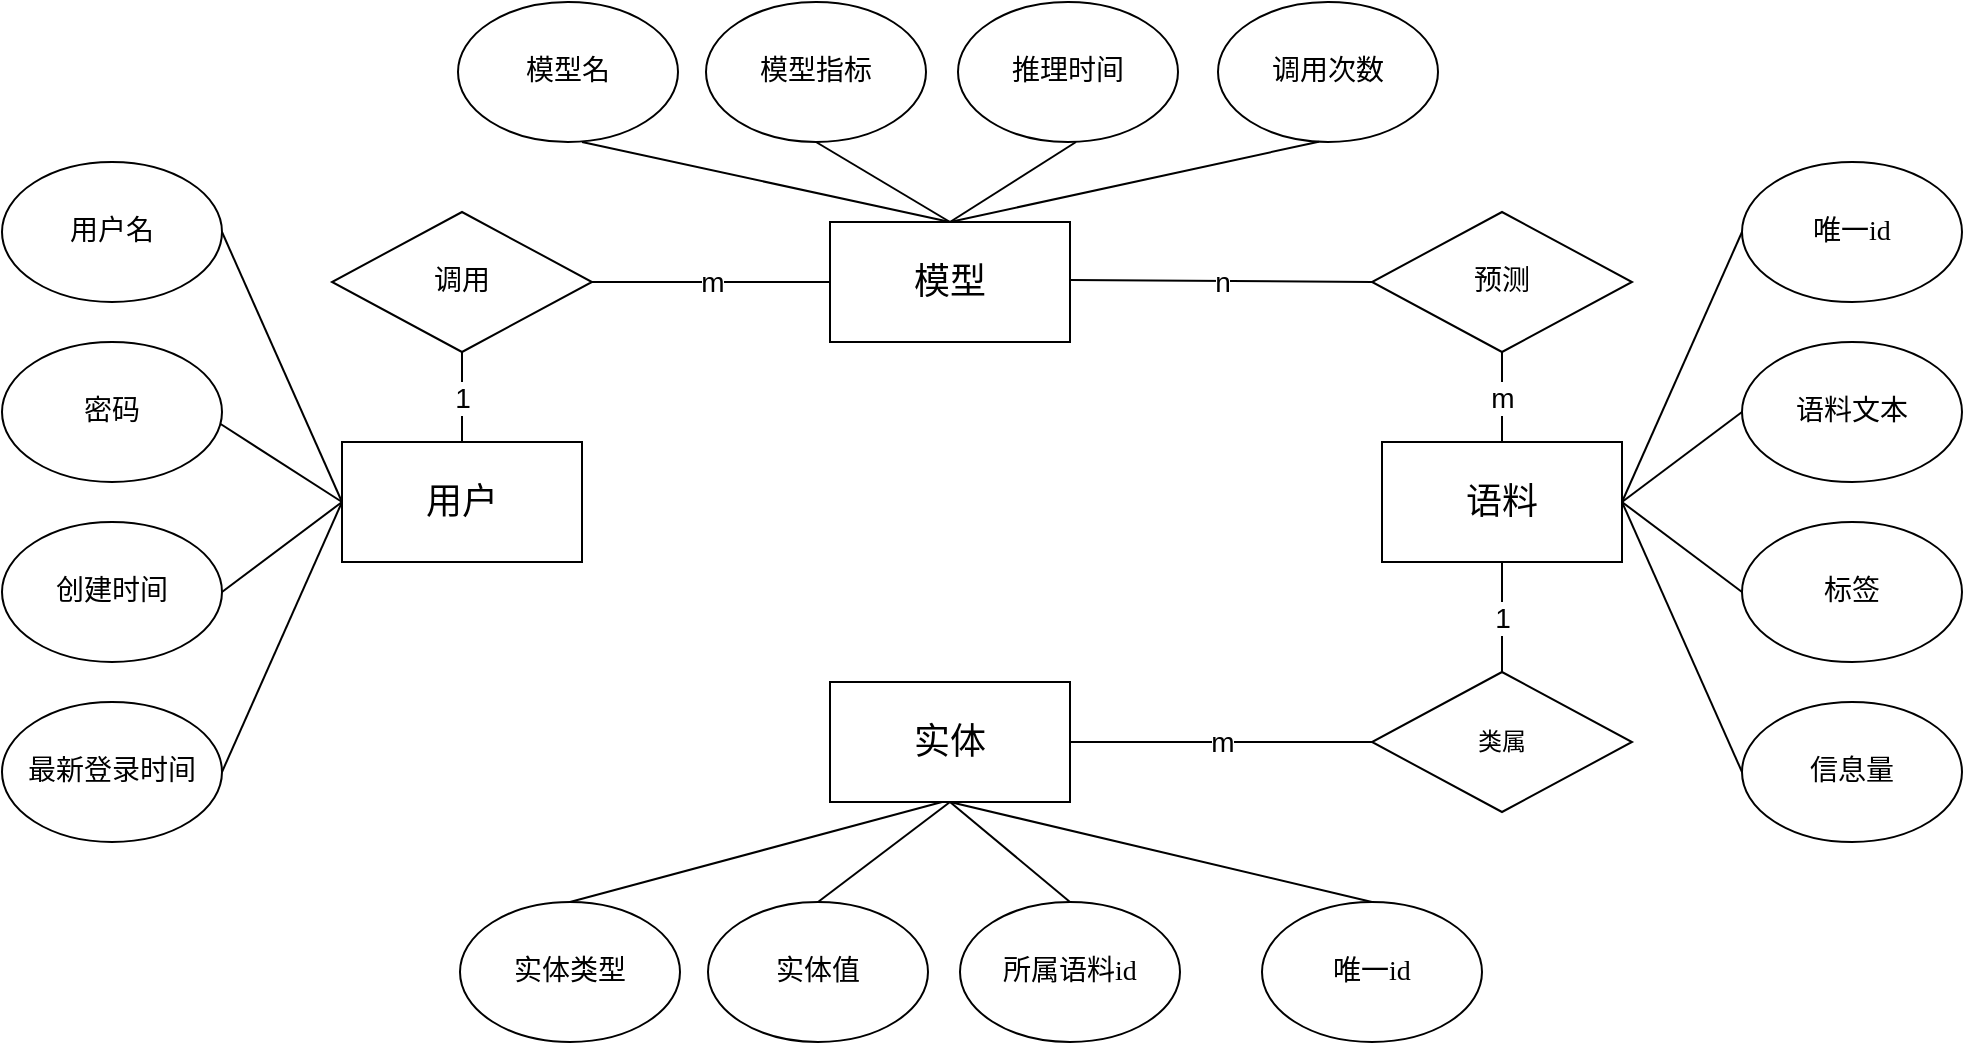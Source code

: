 <mxfile version="20.8.23" type="github">
  <diagram name="第 1 页" id="A9VqD9QQD6lyQ_i_zck9">
    <mxGraphModel dx="2261" dy="746" grid="1" gridSize="10" guides="1" tooltips="1" connect="1" arrows="0" fold="1" page="1" pageScale="1" pageWidth="827" pageHeight="1169" math="0" shadow="0">
      <root>
        <mxCell id="0" />
        <mxCell id="1" parent="0" />
        <mxCell id="xF6YM3SYU7gJ5uiseCk7-1" value="&lt;font style=&quot;font-size: 18px;&quot; face=&quot;宋体&quot;&gt;模型&lt;/font&gt;" style="rounded=0;whiteSpace=wrap;html=1;" parent="1" vertex="1">
          <mxGeometry x="354" y="150" width="120" height="60" as="geometry" />
        </mxCell>
        <mxCell id="_P8YpMpA9o5XOnk_nfkZ-1" value="&lt;font style=&quot;font-size: 18px;&quot; face=&quot;宋体&quot;&gt;用户&lt;/font&gt;" style="rounded=0;whiteSpace=wrap;html=1;" parent="1" vertex="1">
          <mxGeometry x="110" y="260" width="120" height="60" as="geometry" />
        </mxCell>
        <mxCell id="_P8YpMpA9o5XOnk_nfkZ-2" value="&lt;font style=&quot;font-size: 18px;&quot; face=&quot;宋体&quot;&gt;实体&lt;/font&gt;" style="rounded=0;whiteSpace=wrap;html=1;" parent="1" vertex="1">
          <mxGeometry x="354" y="380" width="120" height="60" as="geometry" />
        </mxCell>
        <mxCell id="_P8YpMpA9o5XOnk_nfkZ-3" value="&lt;font style=&quot;font-size: 18px;&quot; face=&quot;宋体&quot;&gt;语料&lt;/font&gt;" style="rounded=0;whiteSpace=wrap;html=1;" parent="1" vertex="1">
          <mxGeometry x="630" y="260" width="120" height="60" as="geometry" />
        </mxCell>
        <mxCell id="_P8YpMpA9o5XOnk_nfkZ-5" value="&lt;font style=&quot;font-size: 14px;&quot; face=&quot;宋体&quot;&gt;密码&lt;/font&gt;" style="ellipse;whiteSpace=wrap;html=1;" parent="1" vertex="1">
          <mxGeometry x="-60" y="210" width="110" height="70" as="geometry" />
        </mxCell>
        <mxCell id="_P8YpMpA9o5XOnk_nfkZ-6" value="&lt;font style=&quot;font-size: 14px;&quot; face=&quot;宋体&quot;&gt;用户名&lt;/font&gt;" style="ellipse;whiteSpace=wrap;html=1;" parent="1" vertex="1">
          <mxGeometry x="-60" y="120" width="110" height="70" as="geometry" />
        </mxCell>
        <mxCell id="_P8YpMpA9o5XOnk_nfkZ-7" value="&lt;font style=&quot;font-size: 14px;&quot; face=&quot;宋体&quot;&gt;创建时间&lt;/font&gt;" style="ellipse;whiteSpace=wrap;html=1;" parent="1" vertex="1">
          <mxGeometry x="-60" y="300" width="110" height="70" as="geometry" />
        </mxCell>
        <mxCell id="_P8YpMpA9o5XOnk_nfkZ-8" value="&lt;font style=&quot;font-size: 14px;&quot; face=&quot;宋体&quot;&gt;最新登录时间&lt;/font&gt;" style="ellipse;whiteSpace=wrap;html=1;" parent="1" vertex="1">
          <mxGeometry x="-60" y="390" width="110" height="70" as="geometry" />
        </mxCell>
        <mxCell id="_P8YpMpA9o5XOnk_nfkZ-15" value="&lt;font style=&quot;font-size: 14px;&quot; face=&quot;宋体&quot;&gt;模型名&lt;/font&gt;" style="ellipse;whiteSpace=wrap;html=1;" parent="1" vertex="1">
          <mxGeometry x="168" y="40" width="110" height="70" as="geometry" />
        </mxCell>
        <mxCell id="_P8YpMpA9o5XOnk_nfkZ-16" value="&lt;font style=&quot;font-size: 14px;&quot; face=&quot;宋体&quot;&gt;模型指标&lt;/font&gt;" style="ellipse;whiteSpace=wrap;html=1;" parent="1" vertex="1">
          <mxGeometry x="292" y="40" width="110" height="70" as="geometry" />
        </mxCell>
        <mxCell id="_P8YpMpA9o5XOnk_nfkZ-17" value="&lt;font style=&quot;font-size: 14px;&quot; face=&quot;宋体&quot;&gt;推理时间&lt;/font&gt;" style="ellipse;whiteSpace=wrap;html=1;" parent="1" vertex="1">
          <mxGeometry x="418" y="40" width="110" height="70" as="geometry" />
        </mxCell>
        <mxCell id="_P8YpMpA9o5XOnk_nfkZ-18" value="&lt;font style=&quot;font-size: 14px;&quot; face=&quot;宋体&quot;&gt;调用次数&lt;/font&gt;" style="ellipse;whiteSpace=wrap;html=1;" parent="1" vertex="1">
          <mxGeometry x="548" y="40" width="110" height="70" as="geometry" />
        </mxCell>
        <mxCell id="_P8YpMpA9o5XOnk_nfkZ-19" value="&lt;font style=&quot;font-size: 14px;&quot; face=&quot;宋体&quot;&gt;实体类型&lt;/font&gt;" style="ellipse;whiteSpace=wrap;html=1;" parent="1" vertex="1">
          <mxGeometry x="169" y="490" width="110" height="70" as="geometry" />
        </mxCell>
        <mxCell id="_P8YpMpA9o5XOnk_nfkZ-20" value="&lt;font style=&quot;font-size: 14px;&quot; face=&quot;宋体&quot;&gt;实体值&lt;/font&gt;" style="ellipse;whiteSpace=wrap;html=1;" parent="1" vertex="1">
          <mxGeometry x="293" y="490" width="110" height="70" as="geometry" />
        </mxCell>
        <mxCell id="_P8YpMpA9o5XOnk_nfkZ-21" value="&lt;font style=&quot;font-size: 14px;&quot; face=&quot;宋体&quot;&gt;所属语料id&lt;/font&gt;" style="ellipse;whiteSpace=wrap;html=1;" parent="1" vertex="1">
          <mxGeometry x="419" y="490" width="110" height="70" as="geometry" />
        </mxCell>
        <mxCell id="_P8YpMpA9o5XOnk_nfkZ-22" value="&lt;font face=&quot;宋体&quot;&gt;&lt;span style=&quot;font-size: 14px;&quot;&gt;唯一id&lt;/span&gt;&lt;/font&gt;" style="ellipse;whiteSpace=wrap;html=1;" parent="1" vertex="1">
          <mxGeometry x="570" y="490" width="110" height="70" as="geometry" />
        </mxCell>
        <mxCell id="_P8YpMpA9o5XOnk_nfkZ-23" value="&lt;font face=&quot;宋体&quot;&gt;&lt;span style=&quot;font-size: 14px;&quot;&gt;语料文本&lt;/span&gt;&lt;/font&gt;" style="ellipse;whiteSpace=wrap;html=1;" parent="1" vertex="1">
          <mxGeometry x="810" y="210" width="110" height="70" as="geometry" />
        </mxCell>
        <mxCell id="_P8YpMpA9o5XOnk_nfkZ-24" value="&lt;font face=&quot;宋体&quot;&gt;&lt;span style=&quot;font-size: 14px;&quot;&gt;唯一id&lt;/span&gt;&lt;/font&gt;" style="ellipse;whiteSpace=wrap;html=1;" parent="1" vertex="1">
          <mxGeometry x="810" y="120" width="110" height="70" as="geometry" />
        </mxCell>
        <mxCell id="_P8YpMpA9o5XOnk_nfkZ-25" value="&lt;font face=&quot;宋体&quot;&gt;&lt;span style=&quot;font-size: 14px;&quot;&gt;标签&lt;/span&gt;&lt;/font&gt;" style="ellipse;whiteSpace=wrap;html=1;" parent="1" vertex="1">
          <mxGeometry x="810" y="300" width="110" height="70" as="geometry" />
        </mxCell>
        <mxCell id="_P8YpMpA9o5XOnk_nfkZ-26" value="&lt;font style=&quot;font-size: 14px;&quot; face=&quot;宋体&quot;&gt;信息量&lt;/font&gt;" style="ellipse;whiteSpace=wrap;html=1;" parent="1" vertex="1">
          <mxGeometry x="810" y="390" width="110" height="70" as="geometry" />
        </mxCell>
        <mxCell id="_P8YpMpA9o5XOnk_nfkZ-27" value="&lt;font face=&quot;宋体&quot; style=&quot;font-size: 14px;&quot;&gt;调用&lt;/font&gt;" style="rhombus;whiteSpace=wrap;html=1;" parent="1" vertex="1">
          <mxGeometry x="105" y="145" width="130" height="70" as="geometry" />
        </mxCell>
        <mxCell id="_P8YpMpA9o5XOnk_nfkZ-28" value="&lt;font style=&quot;font-size: 14px;&quot; face=&quot;宋体&quot;&gt;预测&lt;/font&gt;" style="rhombus;whiteSpace=wrap;html=1;" parent="1" vertex="1">
          <mxGeometry x="625" y="145" width="130" height="70" as="geometry" />
        </mxCell>
        <mxCell id="_P8YpMpA9o5XOnk_nfkZ-29" value="&lt;font face=&quot;宋体&quot;&gt;类属&lt;/font&gt;" style="rhombus;whiteSpace=wrap;html=1;" parent="1" vertex="1">
          <mxGeometry x="625" y="375" width="130" height="70" as="geometry" />
        </mxCell>
        <mxCell id="_P8YpMpA9o5XOnk_nfkZ-31" value="" style="endArrow=none;html=1;rounded=0;entryX=0;entryY=0.5;entryDx=0;entryDy=0;exitX=1;exitY=0.5;exitDx=0;exitDy=0;" parent="1" source="_P8YpMpA9o5XOnk_nfkZ-6" target="_P8YpMpA9o5XOnk_nfkZ-1" edge="1">
          <mxGeometry width="50" height="50" relative="1" as="geometry">
            <mxPoint x="30" y="200" as="sourcePoint" />
            <mxPoint x="80" y="150" as="targetPoint" />
          </mxGeometry>
        </mxCell>
        <mxCell id="_P8YpMpA9o5XOnk_nfkZ-32" value="" style="endArrow=none;html=1;rounded=0;exitX=0.992;exitY=0.584;exitDx=0;exitDy=0;entryX=0;entryY=0.5;entryDx=0;entryDy=0;exitPerimeter=0;" parent="1" source="_P8YpMpA9o5XOnk_nfkZ-5" target="_P8YpMpA9o5XOnk_nfkZ-1" edge="1">
          <mxGeometry width="50" height="50" relative="1" as="geometry">
            <mxPoint x="60" y="165" as="sourcePoint" />
            <mxPoint x="120" y="285" as="targetPoint" />
          </mxGeometry>
        </mxCell>
        <mxCell id="_P8YpMpA9o5XOnk_nfkZ-33" value="" style="endArrow=none;html=1;rounded=0;exitX=1;exitY=0.5;exitDx=0;exitDy=0;entryX=0;entryY=0.5;entryDx=0;entryDy=0;" parent="1" source="_P8YpMpA9o5XOnk_nfkZ-7" target="_P8YpMpA9o5XOnk_nfkZ-1" edge="1">
          <mxGeometry width="50" height="50" relative="1" as="geometry">
            <mxPoint x="59" y="261" as="sourcePoint" />
            <mxPoint x="120" y="300" as="targetPoint" />
          </mxGeometry>
        </mxCell>
        <mxCell id="_P8YpMpA9o5XOnk_nfkZ-34" value="" style="endArrow=none;html=1;rounded=0;exitX=1;exitY=0.5;exitDx=0;exitDy=0;" parent="1" source="_P8YpMpA9o5XOnk_nfkZ-8" edge="1">
          <mxGeometry width="50" height="50" relative="1" as="geometry">
            <mxPoint x="60" y="345" as="sourcePoint" />
            <mxPoint x="110" y="290" as="targetPoint" />
          </mxGeometry>
        </mxCell>
        <mxCell id="_P8YpMpA9o5XOnk_nfkZ-35" value="" style="endArrow=none;html=1;rounded=0;entryX=0.5;entryY=0;entryDx=0;entryDy=0;exitX=1;exitY=0.5;exitDx=0;exitDy=0;" parent="1" target="xF6YM3SYU7gJ5uiseCk7-1" edge="1">
          <mxGeometry width="50" height="50" relative="1" as="geometry">
            <mxPoint x="230" y="110" as="sourcePoint" />
            <mxPoint x="290" y="245" as="targetPoint" />
          </mxGeometry>
        </mxCell>
        <mxCell id="_P8YpMpA9o5XOnk_nfkZ-36" value="" style="endArrow=none;html=1;rounded=0;entryX=0.5;entryY=0;entryDx=0;entryDy=0;exitX=0.5;exitY=1;exitDx=0;exitDy=0;" parent="1" source="_P8YpMpA9o5XOnk_nfkZ-16" target="xF6YM3SYU7gJ5uiseCk7-1" edge="1">
          <mxGeometry width="50" height="50" relative="1" as="geometry">
            <mxPoint x="255" y="120" as="sourcePoint" />
            <mxPoint x="439" y="160" as="targetPoint" />
          </mxGeometry>
        </mxCell>
        <mxCell id="_P8YpMpA9o5XOnk_nfkZ-37" value="" style="endArrow=none;html=1;rounded=0;exitX=0.5;exitY=1;exitDx=0;exitDy=0;" parent="1" edge="1">
          <mxGeometry width="50" height="50" relative="1" as="geometry">
            <mxPoint x="477" y="110" as="sourcePoint" />
            <mxPoint x="414" y="150" as="targetPoint" />
          </mxGeometry>
        </mxCell>
        <mxCell id="_P8YpMpA9o5XOnk_nfkZ-38" value="" style="endArrow=none;html=1;rounded=0;exitX=0.458;exitY=0.998;exitDx=0;exitDy=0;exitPerimeter=0;entryX=0.5;entryY=0;entryDx=0;entryDy=0;" parent="1" source="_P8YpMpA9o5XOnk_nfkZ-18" target="xF6YM3SYU7gJ5uiseCk7-1" edge="1">
          <mxGeometry width="50" height="50" relative="1" as="geometry">
            <mxPoint x="487" y="120" as="sourcePoint" />
            <mxPoint x="424" y="160" as="targetPoint" />
          </mxGeometry>
        </mxCell>
        <mxCell id="_P8YpMpA9o5XOnk_nfkZ-39" value="" style="endArrow=none;html=1;rounded=0;exitX=0;exitY=0.5;exitDx=0;exitDy=0;entryX=1;entryY=0.5;entryDx=0;entryDy=0;" parent="1" source="_P8YpMpA9o5XOnk_nfkZ-24" target="_P8YpMpA9o5XOnk_nfkZ-3" edge="1">
          <mxGeometry width="50" height="50" relative="1" as="geometry">
            <mxPoint x="608" y="120" as="sourcePoint" />
            <mxPoint x="424" y="160" as="targetPoint" />
          </mxGeometry>
        </mxCell>
        <mxCell id="_P8YpMpA9o5XOnk_nfkZ-40" value="" style="endArrow=none;html=1;rounded=0;exitX=0;exitY=0.5;exitDx=0;exitDy=0;" parent="1" source="_P8YpMpA9o5XOnk_nfkZ-23" edge="1">
          <mxGeometry width="50" height="50" relative="1" as="geometry">
            <mxPoint x="820" y="165" as="sourcePoint" />
            <mxPoint x="750" y="290" as="targetPoint" />
          </mxGeometry>
        </mxCell>
        <mxCell id="_P8YpMpA9o5XOnk_nfkZ-41" value="" style="endArrow=none;html=1;rounded=0;exitX=0;exitY=0.5;exitDx=0;exitDy=0;" parent="1" source="_P8YpMpA9o5XOnk_nfkZ-25" edge="1">
          <mxGeometry width="50" height="50" relative="1" as="geometry">
            <mxPoint x="820" y="255" as="sourcePoint" />
            <mxPoint x="750" y="290" as="targetPoint" />
          </mxGeometry>
        </mxCell>
        <mxCell id="_P8YpMpA9o5XOnk_nfkZ-42" value="" style="endArrow=none;html=1;rounded=0;exitX=0;exitY=0.5;exitDx=0;exitDy=0;" parent="1" source="_P8YpMpA9o5XOnk_nfkZ-26" edge="1">
          <mxGeometry width="50" height="50" relative="1" as="geometry">
            <mxPoint x="820" y="345" as="sourcePoint" />
            <mxPoint x="750" y="290" as="targetPoint" />
          </mxGeometry>
        </mxCell>
        <mxCell id="_P8YpMpA9o5XOnk_nfkZ-43" value="" style="endArrow=none;html=1;rounded=0;exitX=0.5;exitY=1;exitDx=0;exitDy=0;entryX=0.5;entryY=0;entryDx=0;entryDy=0;" parent="1" source="_P8YpMpA9o5XOnk_nfkZ-2" target="_P8YpMpA9o5XOnk_nfkZ-22" edge="1">
          <mxGeometry width="50" height="50" relative="1" as="geometry">
            <mxPoint x="820" y="435" as="sourcePoint" />
            <mxPoint x="760" y="300" as="targetPoint" />
          </mxGeometry>
        </mxCell>
        <mxCell id="_P8YpMpA9o5XOnk_nfkZ-44" value="" style="endArrow=none;html=1;rounded=0;exitX=0.5;exitY=1;exitDx=0;exitDy=0;entryX=0.5;entryY=0;entryDx=0;entryDy=0;" parent="1" source="_P8YpMpA9o5XOnk_nfkZ-2" target="_P8YpMpA9o5XOnk_nfkZ-21" edge="1">
          <mxGeometry width="50" height="50" relative="1" as="geometry">
            <mxPoint x="424" y="450" as="sourcePoint" />
            <mxPoint x="635" y="500" as="targetPoint" />
          </mxGeometry>
        </mxCell>
        <mxCell id="_P8YpMpA9o5XOnk_nfkZ-45" value="" style="endArrow=none;html=1;rounded=0;entryX=0.5;entryY=0;entryDx=0;entryDy=0;exitX=0.5;exitY=1;exitDx=0;exitDy=0;" parent="1" source="_P8YpMpA9o5XOnk_nfkZ-2" target="_P8YpMpA9o5XOnk_nfkZ-20" edge="1">
          <mxGeometry width="50" height="50" relative="1" as="geometry">
            <mxPoint x="410" y="440" as="sourcePoint" />
            <mxPoint x="484" y="500" as="targetPoint" />
          </mxGeometry>
        </mxCell>
        <mxCell id="_P8YpMpA9o5XOnk_nfkZ-46" value="" style="endArrow=none;html=1;rounded=0;entryX=0.5;entryY=0;entryDx=0;entryDy=0;" parent="1" target="_P8YpMpA9o5XOnk_nfkZ-19" edge="1">
          <mxGeometry width="50" height="50" relative="1" as="geometry">
            <mxPoint x="410" y="440" as="sourcePoint" />
            <mxPoint x="358" y="500" as="targetPoint" />
          </mxGeometry>
        </mxCell>
        <mxCell id="_P8YpMpA9o5XOnk_nfkZ-47" value="1" style="endArrow=none;html=1;rounded=0;entryX=0.5;entryY=0;entryDx=0;entryDy=0;exitX=0.5;exitY=1;exitDx=0;exitDy=0;fontSize=14;" parent="1" source="_P8YpMpA9o5XOnk_nfkZ-27" target="_P8YpMpA9o5XOnk_nfkZ-1" edge="1">
          <mxGeometry width="50" height="50" relative="1" as="geometry">
            <mxPoint x="60" y="165" as="sourcePoint" />
            <mxPoint x="120" y="300" as="targetPoint" />
          </mxGeometry>
        </mxCell>
        <mxCell id="_P8YpMpA9o5XOnk_nfkZ-48" value="m" style="endArrow=none;html=1;rounded=0;entryX=1;entryY=0.5;entryDx=0;entryDy=0;exitX=0;exitY=0.5;exitDx=0;exitDy=0;fontSize=14;" parent="1" source="xF6YM3SYU7gJ5uiseCk7-1" target="_P8YpMpA9o5XOnk_nfkZ-27" edge="1">
          <mxGeometry width="50" height="50" relative="1" as="geometry">
            <mxPoint x="180" y="225" as="sourcePoint" />
            <mxPoint x="180" y="270" as="targetPoint" />
          </mxGeometry>
        </mxCell>
        <mxCell id="_P8YpMpA9o5XOnk_nfkZ-49" value="n" style="endArrow=none;html=1;rounded=0;entryX=1;entryY=0.5;entryDx=0;entryDy=0;exitX=0;exitY=0.5;exitDx=0;exitDy=0;fontSize=14;" parent="1" source="_P8YpMpA9o5XOnk_nfkZ-28" edge="1">
          <mxGeometry width="50" height="50" relative="1" as="geometry">
            <mxPoint x="593" y="179" as="sourcePoint" />
            <mxPoint x="474" y="179" as="targetPoint" />
          </mxGeometry>
        </mxCell>
        <mxCell id="_P8YpMpA9o5XOnk_nfkZ-50" value="m" style="endArrow=none;html=1;rounded=0;exitX=0.5;exitY=0;exitDx=0;exitDy=0;fontSize=14;" parent="1" source="_P8YpMpA9o5XOnk_nfkZ-3" target="_P8YpMpA9o5XOnk_nfkZ-28" edge="1">
          <mxGeometry width="50" height="50" relative="1" as="geometry">
            <mxPoint x="635" y="190" as="sourcePoint" />
            <mxPoint x="484" y="189" as="targetPoint" />
          </mxGeometry>
        </mxCell>
        <mxCell id="_P8YpMpA9o5XOnk_nfkZ-51" value="1" style="endArrow=none;html=1;rounded=0;entryX=0.5;entryY=1;entryDx=0;entryDy=0;fontSize=14;" parent="1" source="_P8YpMpA9o5XOnk_nfkZ-29" target="_P8YpMpA9o5XOnk_nfkZ-3" edge="1">
          <mxGeometry width="50" height="50" relative="1" as="geometry">
            <mxPoint x="700" y="270" as="sourcePoint" />
            <mxPoint x="700" y="225" as="targetPoint" />
          </mxGeometry>
        </mxCell>
        <mxCell id="_P8YpMpA9o5XOnk_nfkZ-52" value="m" style="endArrow=none;html=1;rounded=0;entryX=1;entryY=0.5;entryDx=0;entryDy=0;exitX=0;exitY=0.5;exitDx=0;exitDy=0;fontSize=14;" parent="1" source="_P8YpMpA9o5XOnk_nfkZ-29" target="_P8YpMpA9o5XOnk_nfkZ-2" edge="1">
          <mxGeometry width="50" height="50" relative="1" as="geometry">
            <mxPoint x="700" y="400" as="sourcePoint" />
            <mxPoint x="700" y="330" as="targetPoint" />
          </mxGeometry>
        </mxCell>
      </root>
    </mxGraphModel>
  </diagram>
</mxfile>
